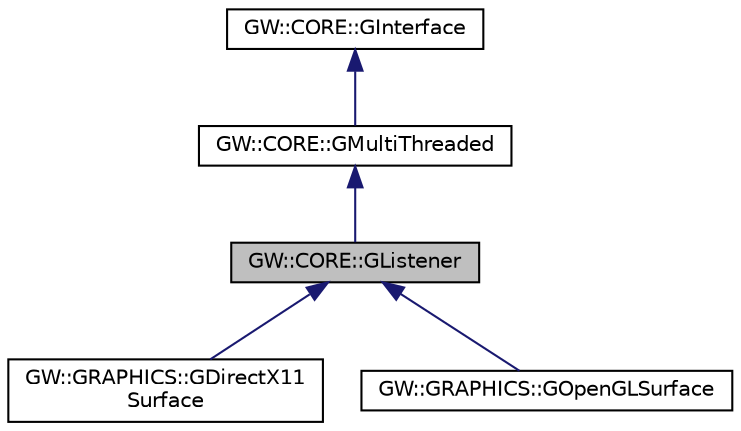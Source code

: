 digraph "GW::CORE::GListener"
{
 // LATEX_PDF_SIZE
  edge [fontname="Helvetica",fontsize="10",labelfontname="Helvetica",labelfontsize="10"];
  node [fontname="Helvetica",fontsize="10",shape=record];
  Node0 [label="GW::CORE::GListener",height=0.2,width=0.4,color="black", fillcolor="grey75", style="filled", fontcolor="black",tooltip="A GListener Interface may be registered with a GBroadcaster interface to receive event notifications."];
  Node1 -> Node0 [dir="back",color="midnightblue",fontsize="10",style="solid"];
  Node1 [label="GW::CORE::GMultiThreaded",height=0.2,width=0.4,color="black", fillcolor="white", style="filled",URL="$classGW_1_1CORE_1_1GMultiThreaded.html",tooltip="This interface is only used to label and query interfaces which promise to 100% internally support th..."];
  Node2 -> Node1 [dir="back",color="midnightblue",fontsize="10",style="solid"];
  Node2 [label="GW::CORE::GInterface",height=0.2,width=0.4,color="black", fillcolor="white", style="filled",URL="$classGW_1_1CORE_1_1GInterface.html",tooltip="Base interface all Gateware interfaces must support at a minimum."];
  Node0 -> Node3 [dir="back",color="midnightblue",fontsize="10",style="solid"];
  Node3 [label="GW::GRAPHICS::GDirectX11\lSurface",height=0.2,width=0.4,color="black", fillcolor="white", style="filled",URL="$classGW_1_1GRAPHICS_1_1GDirectX11Surface.html",tooltip="A library used to initialize, create, and manage a DirectX11 rendering context."];
  Node0 -> Node4 [dir="back",color="midnightblue",fontsize="10",style="solid"];
  Node4 [label="GW::GRAPHICS::GOpenGLSurface",height=0.2,width=0.4,color="black", fillcolor="white", style="filled",URL="$classGW_1_1GRAPHICS_1_1GOpenGLSurface.html",tooltip="A library used to initialize, create, and manage an OpenGL rendering context."];
}
